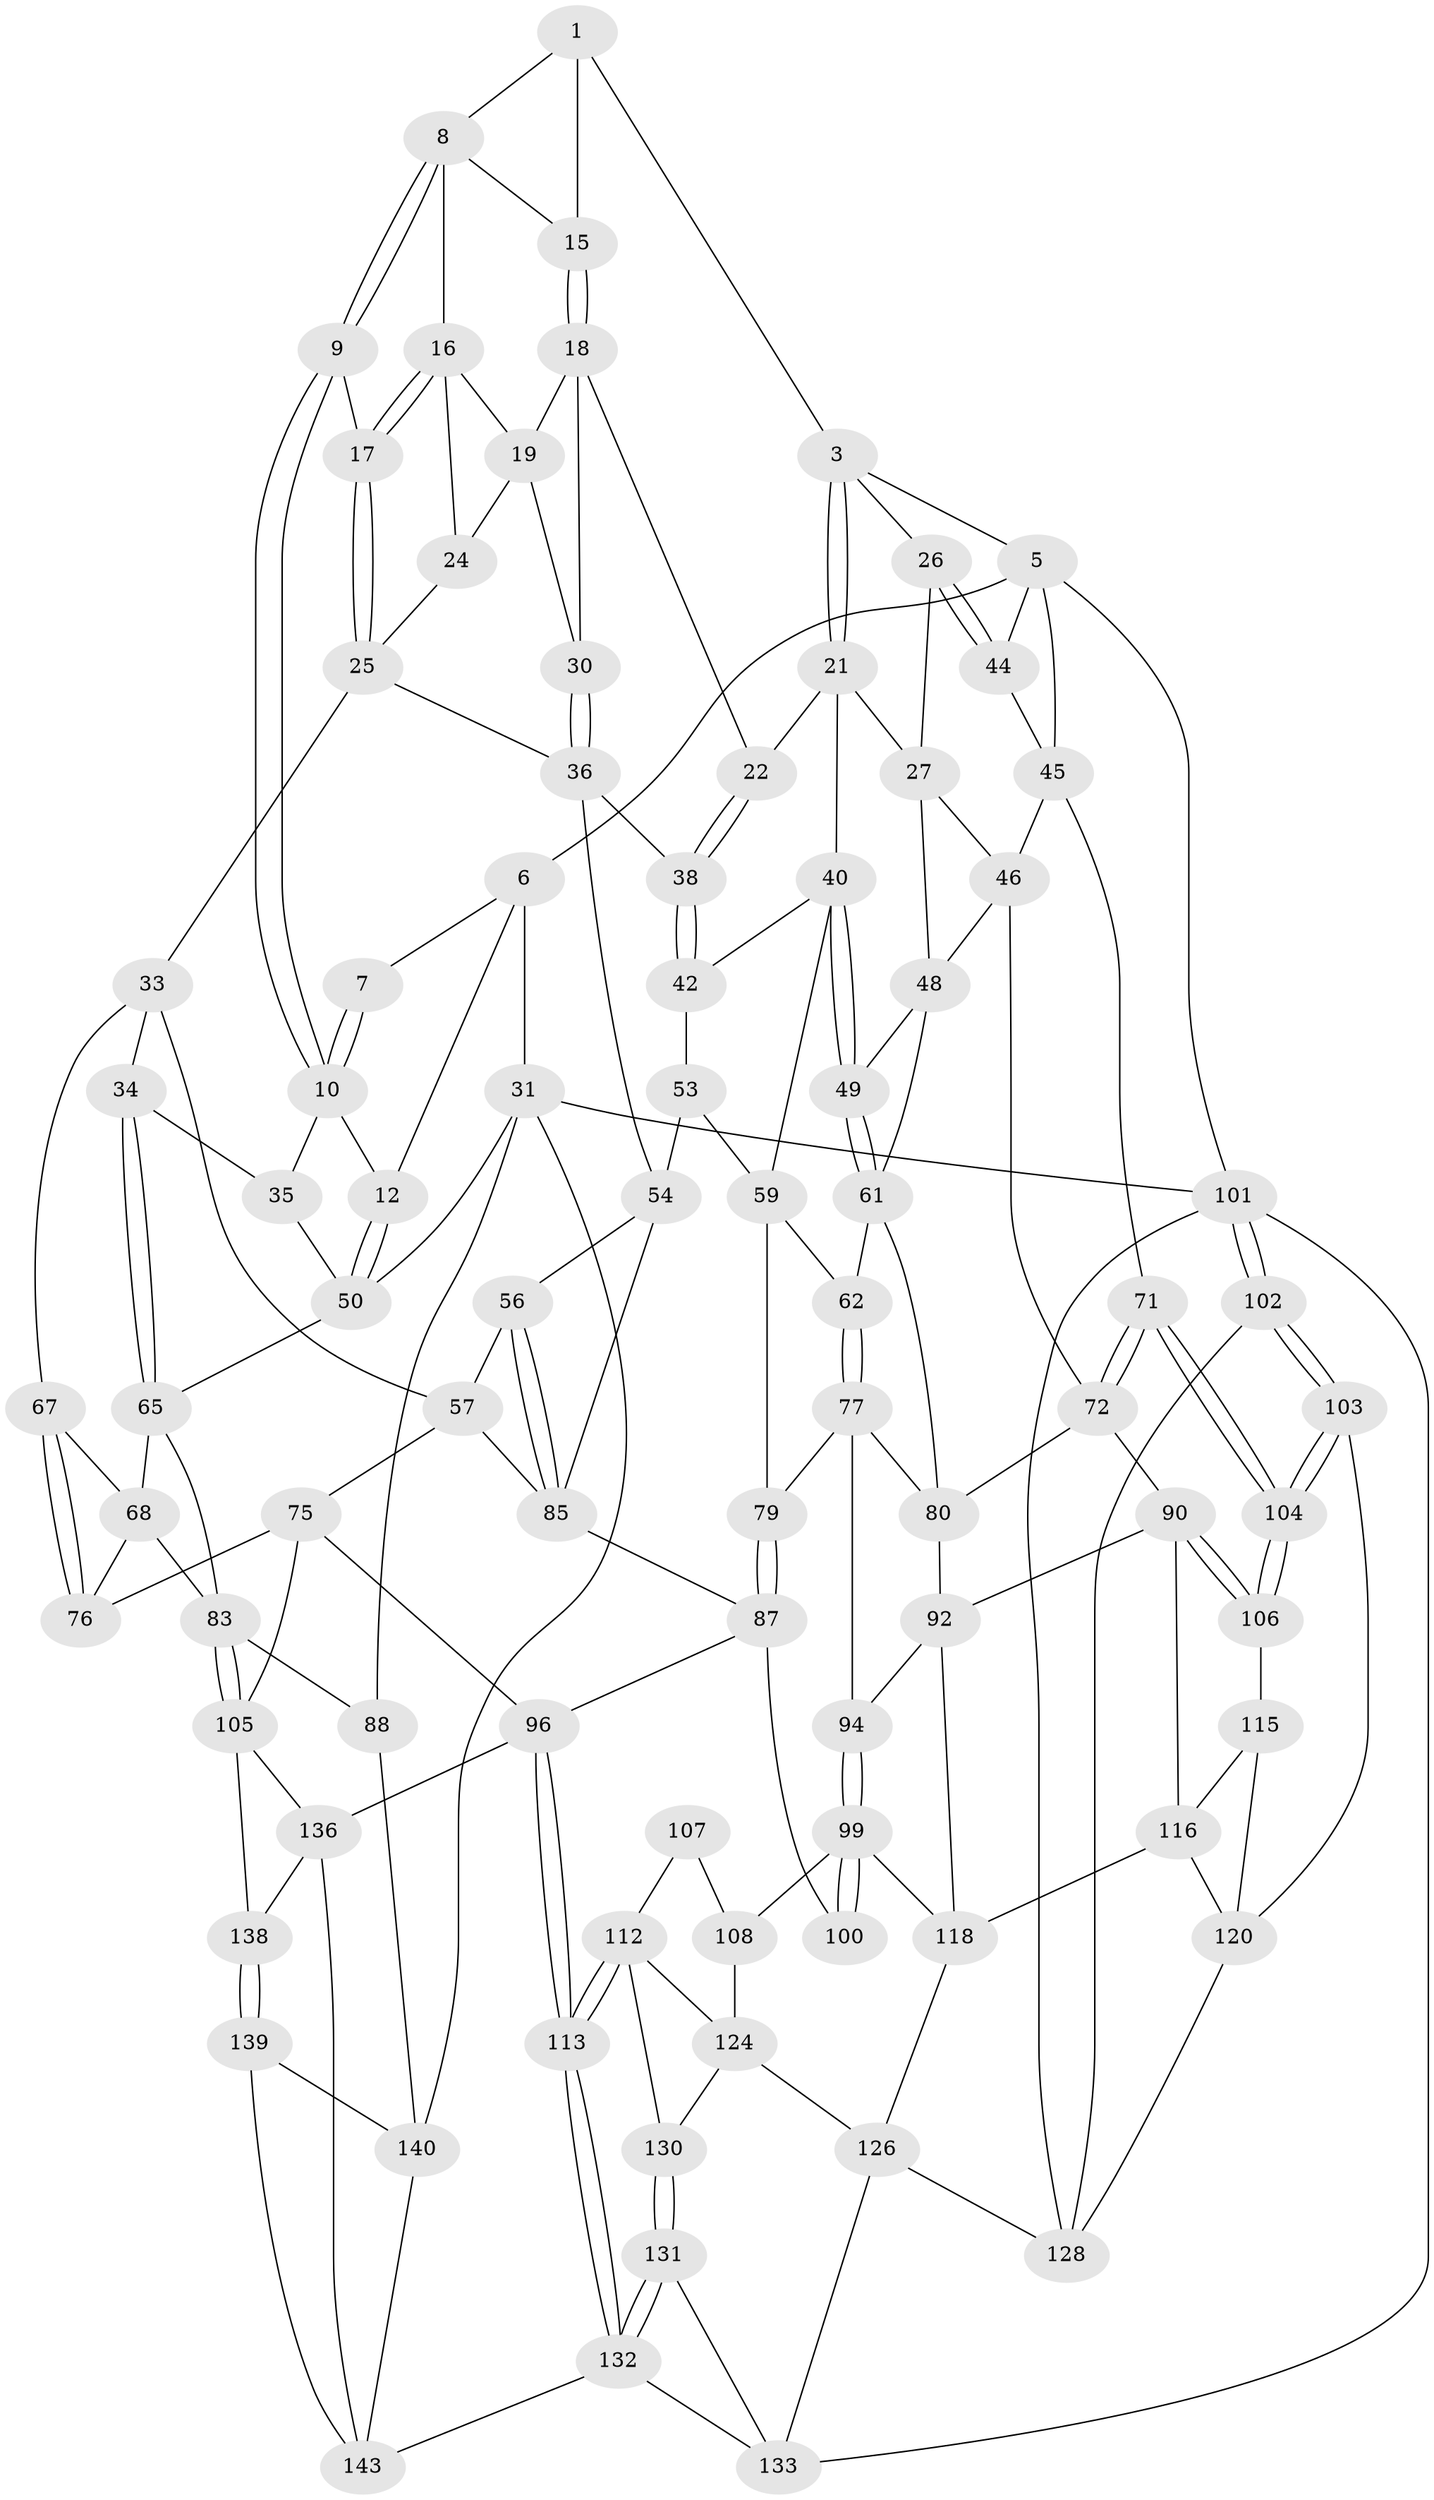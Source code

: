 // Generated by graph-tools (version 1.1) at 2025/24/03/03/25 07:24:40]
// undirected, 88 vertices, 192 edges
graph export_dot {
graph [start="1"]
  node [color=gray90,style=filled];
  1 [pos="+0.21707699192488444+0",super="+2"];
  3 [pos="+0.6923056970613549+0",super="+4"];
  5 [pos="+1+0",super="+43"];
  6 [pos="+0.12901255205434004+0",super="+13"];
  7 [pos="+0.17550723543686764+0"];
  8 [pos="+0.27909551159221946+0.06633728979740502",super="+14"];
  9 [pos="+0.25786407886285256+0.11310866410073384"];
  10 [pos="+0.20108646538815425+0.1446930035171202",super="+11"];
  12 [pos="+0.15475474843952705+0.1813701225771584"];
  15 [pos="+0.4801580758904901+0"];
  16 [pos="+0.3664238775926662+0.09449446760411352",super="+20"];
  17 [pos="+0.322140383546517+0.13236362767312973"];
  18 [pos="+0.47662145351832275+0.09908999098140549",super="+23"];
  19 [pos="+0.41837064840169563+0.1424139592153844",super="+29"];
  21 [pos="+0.6741650072610081+0.1262440525917712",super="+28"];
  22 [pos="+0.5090329638761935+0.1653795419918403"];
  24 [pos="+0.37929308972106074+0.16763927313190916"];
  25 [pos="+0.3375502187580478+0.16191020561596023",super="+32"];
  26 [pos="+0.8710615869844264+0.17827242881610875"];
  27 [pos="+0.8347341786878182+0.20588059868136604",super="+47"];
  30 [pos="+0.4054625130441955+0.19693690651144388"];
  31 [pos="+0+0.14950311729606452",super="+89"];
  33 [pos="+0.19588640626877268+0.27582991081738206",super="+58"];
  34 [pos="+0.1951450290560404+0.2753225778546184"];
  35 [pos="+0.17394384162574522+0.23059335605667736"];
  36 [pos="+0.4058510564723998+0.27543973873527716",super="+37"];
  38 [pos="+0.51110399810689+0.23511656529378125",super="+39"];
  40 [pos="+0.6604872414524153+0.26869871063180417",super="+41"];
  42 [pos="+0.6091285855100899+0.29499305745200843",super="+52"];
  44 [pos="+0.9569304267816392+0.23667577157851696"];
  45 [pos="+0.9123043258098597+0.3548646400248457",super="+70"];
  46 [pos="+0.8820639613905529+0.36382800444341723",super="+69"];
  48 [pos="+0.7615071642855814+0.3351430102097514",super="+63"];
  49 [pos="+0.7284829273813611+0.33032272889836933"];
  50 [pos="+0+0.22807231265671696",super="+51"];
  53 [pos="+0.5037940446343976+0.4478408147024931"];
  54 [pos="+0.5032903065723559+0.4478335689397223",super="+55"];
  56 [pos="+0.3708847113989714+0.43174196141695126"];
  57 [pos="+0.27211561888861363+0.4046460566153697",super="+74"];
  59 [pos="+0.6404714684437902+0.4165601218839059",super="+60"];
  61 [pos="+0.7118827609426102+0.4355126690894024",super="+64"];
  62 [pos="+0.7004722397443615+0.44153277223438386"];
  65 [pos="+0.07724483446119106+0.36117325780449944",super="+66"];
  67 [pos="+0.1960420340811144+0.4568101324410969"];
  68 [pos="+0.09593371070632511+0.46256845515156536",super="+82"];
  71 [pos="+1+0.5918149638526231"];
  72 [pos="+0.9364334670728196+0.556040157972766",super="+73"];
  75 [pos="+0.24928750410432973+0.5853157608848529",super="+98"];
  76 [pos="+0.2103436834887988+0.5502814541328073"];
  77 [pos="+0.6641735658534025+0.5245289496888059",super="+78"];
  79 [pos="+0.5700216719212531+0.5418621125896859"];
  80 [pos="+0.7631596566536708+0.5420530032108203",super="+81"];
  83 [pos="+0+0.665114798293404",super="+84"];
  85 [pos="+0.34595795755908015+0.554984350671658",super="+86"];
  87 [pos="+0.4256533193565949+0.6334803507813447",super="+95"];
  88 [pos="+0+0.6896514200250423"];
  90 [pos="+0.8607669733724168+0.6187442493702412",super="+91"];
  92 [pos="+0.7786702082960808+0.6466412617704355",super="+93"];
  94 [pos="+0.6131801630855527+0.6387523246099164"];
  96 [pos="+0.3067129589076484+0.7986554960707397",super="+97"];
  99 [pos="+0.5863992107480503+0.6998721236919832",super="+110"];
  100 [pos="+0.4629315794071446+0.6757208902890678"];
  101 [pos="+1+1",super="+146"];
  102 [pos="+1+1",super="+134"];
  103 [pos="+1+0.7777847055617776",super="+123"];
  104 [pos="+1+0.6759090780030719"];
  105 [pos="+0+0.6821020492509339",super="+137"];
  106 [pos="+0.940804251060031+0.7271962726348388",super="+114"];
  107 [pos="+0.4724975709810114+0.7070986449826382",super="+111"];
  108 [pos="+0.5044890698604593+0.7794054375056618",super="+109"];
  112 [pos="+0.42100725630957997+0.8522548945501112",super="+125"];
  113 [pos="+0.3896213523805403+0.873309294010883"];
  115 [pos="+0.8392714427295261+0.698622066907275",super="+119"];
  116 [pos="+0.82253104201114+0.6824175886183053",super="+117"];
  118 [pos="+0.7269204349579361+0.7690831820020347",super="+122"];
  120 [pos="+0.8688935226576546+0.821117622783004",super="+121"];
  124 [pos="+0.5666322879561082+0.7744517537169989",super="+127"];
  126 [pos="+0.6952180651864812+0.8712286073180194",super="+129"];
  128 [pos="+0.763169488038608+0.9020732457131152",super="+135"];
  130 [pos="+0.5654530672895471+0.8642700318545431"];
  131 [pos="+0.5661005223736374+0.8744957701441124"];
  132 [pos="+0.44704864253628673+1",super="+142"];
  133 [pos="+0.6971796418822693+0.8943433201027526",super="+147"];
  136 [pos="+0.2755438359591808+0.8066213621158669",super="+141"];
  138 [pos="+0.11468799223343944+0.9089255171757381"];
  139 [pos="+0.103083649612144+0.930571816486937"];
  140 [pos="+0.022465375970344214+0.9037976832182818",super="+145"];
  143 [pos="+0.14827643887433822+1",super="+144"];
  1 -- 8;
  1 -- 3;
  1 -- 15;
  3 -- 21;
  3 -- 21;
  3 -- 26;
  3 -- 5;
  5 -- 6;
  5 -- 101;
  5 -- 45;
  5 -- 44;
  6 -- 7;
  6 -- 31 [weight=2];
  6 -- 12;
  7 -- 10;
  7 -- 10;
  8 -- 9;
  8 -- 9;
  8 -- 16;
  8 -- 15;
  9 -- 10;
  9 -- 10;
  9 -- 17;
  10 -- 35;
  10 -- 12;
  12 -- 50;
  12 -- 50;
  15 -- 18;
  15 -- 18;
  16 -- 17;
  16 -- 17;
  16 -- 24;
  16 -- 19;
  17 -- 25;
  17 -- 25;
  18 -- 19;
  18 -- 22;
  18 -- 30;
  19 -- 24;
  19 -- 30;
  21 -- 22;
  21 -- 40;
  21 -- 27;
  22 -- 38;
  22 -- 38;
  24 -- 25;
  25 -- 33;
  25 -- 36;
  26 -- 27;
  26 -- 44;
  26 -- 44;
  27 -- 48;
  27 -- 46;
  30 -- 36;
  30 -- 36;
  31 -- 50;
  31 -- 88;
  31 -- 101;
  31 -- 140;
  33 -- 34;
  33 -- 67;
  33 -- 57;
  34 -- 35;
  34 -- 65;
  34 -- 65;
  35 -- 50;
  36 -- 38;
  36 -- 54;
  38 -- 42 [weight=2];
  38 -- 42;
  40 -- 49;
  40 -- 49;
  40 -- 42;
  40 -- 59;
  42 -- 53;
  44 -- 45;
  45 -- 46;
  45 -- 71;
  46 -- 72;
  46 -- 48;
  48 -- 49;
  48 -- 61;
  49 -- 61;
  49 -- 61;
  50 -- 65;
  53 -- 54;
  53 -- 59;
  54 -- 85;
  54 -- 56;
  56 -- 57;
  56 -- 85;
  56 -- 85;
  57 -- 75;
  57 -- 85;
  59 -- 62;
  59 -- 79;
  61 -- 62;
  61 -- 80;
  62 -- 77;
  62 -- 77;
  65 -- 68;
  65 -- 83;
  67 -- 68;
  67 -- 76;
  67 -- 76;
  68 -- 83;
  68 -- 76;
  71 -- 72;
  71 -- 72;
  71 -- 104;
  71 -- 104;
  72 -- 90;
  72 -- 80;
  75 -- 76;
  75 -- 96;
  75 -- 105;
  77 -- 80;
  77 -- 94;
  77 -- 79;
  79 -- 87;
  79 -- 87;
  80 -- 92;
  83 -- 105;
  83 -- 105;
  83 -- 88;
  85 -- 87;
  87 -- 96;
  87 -- 100;
  88 -- 140;
  90 -- 106;
  90 -- 106;
  90 -- 116;
  90 -- 92;
  92 -- 94;
  92 -- 118;
  94 -- 99;
  94 -- 99;
  96 -- 113;
  96 -- 113;
  96 -- 136;
  99 -- 100;
  99 -- 100;
  99 -- 108;
  99 -- 118;
  101 -- 102;
  101 -- 102;
  101 -- 128;
  101 -- 133;
  102 -- 103 [weight=2];
  102 -- 103;
  102 -- 128;
  103 -- 104;
  103 -- 104;
  103 -- 120;
  104 -- 106;
  104 -- 106;
  105 -- 136;
  105 -- 138;
  106 -- 115 [weight=2];
  107 -- 108 [weight=2];
  107 -- 112;
  108 -- 124;
  112 -- 113;
  112 -- 113;
  112 -- 130;
  112 -- 124;
  113 -- 132;
  113 -- 132;
  115 -- 116;
  115 -- 120;
  116 -- 118;
  116 -- 120;
  118 -- 126;
  120 -- 128;
  124 -- 130;
  124 -- 126;
  126 -- 128;
  126 -- 133;
  130 -- 131;
  130 -- 131;
  131 -- 132;
  131 -- 132;
  131 -- 133;
  132 -- 143;
  132 -- 133;
  136 -- 138;
  136 -- 143;
  138 -- 139;
  138 -- 139;
  139 -- 140;
  139 -- 143;
  140 -- 143;
}
